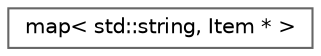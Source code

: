 digraph "Graphical Class Hierarchy"
{
 // LATEX_PDF_SIZE
  bgcolor="transparent";
  edge [fontname=Helvetica,fontsize=10,labelfontname=Helvetica,labelfontsize=10];
  node [fontname=Helvetica,fontsize=10,shape=box,height=0.2,width=0.4];
  rankdir="LR";
  Node0 [id="Node000000",label="map\< std::string, Item * \>",height=0.2,width=0.4,color="grey40", fillcolor="white", style="filled",URL="$classstd_1_1map_3_01std_1_1string_00_01Item_01_5_01_4.html",tooltip=" "];
}
